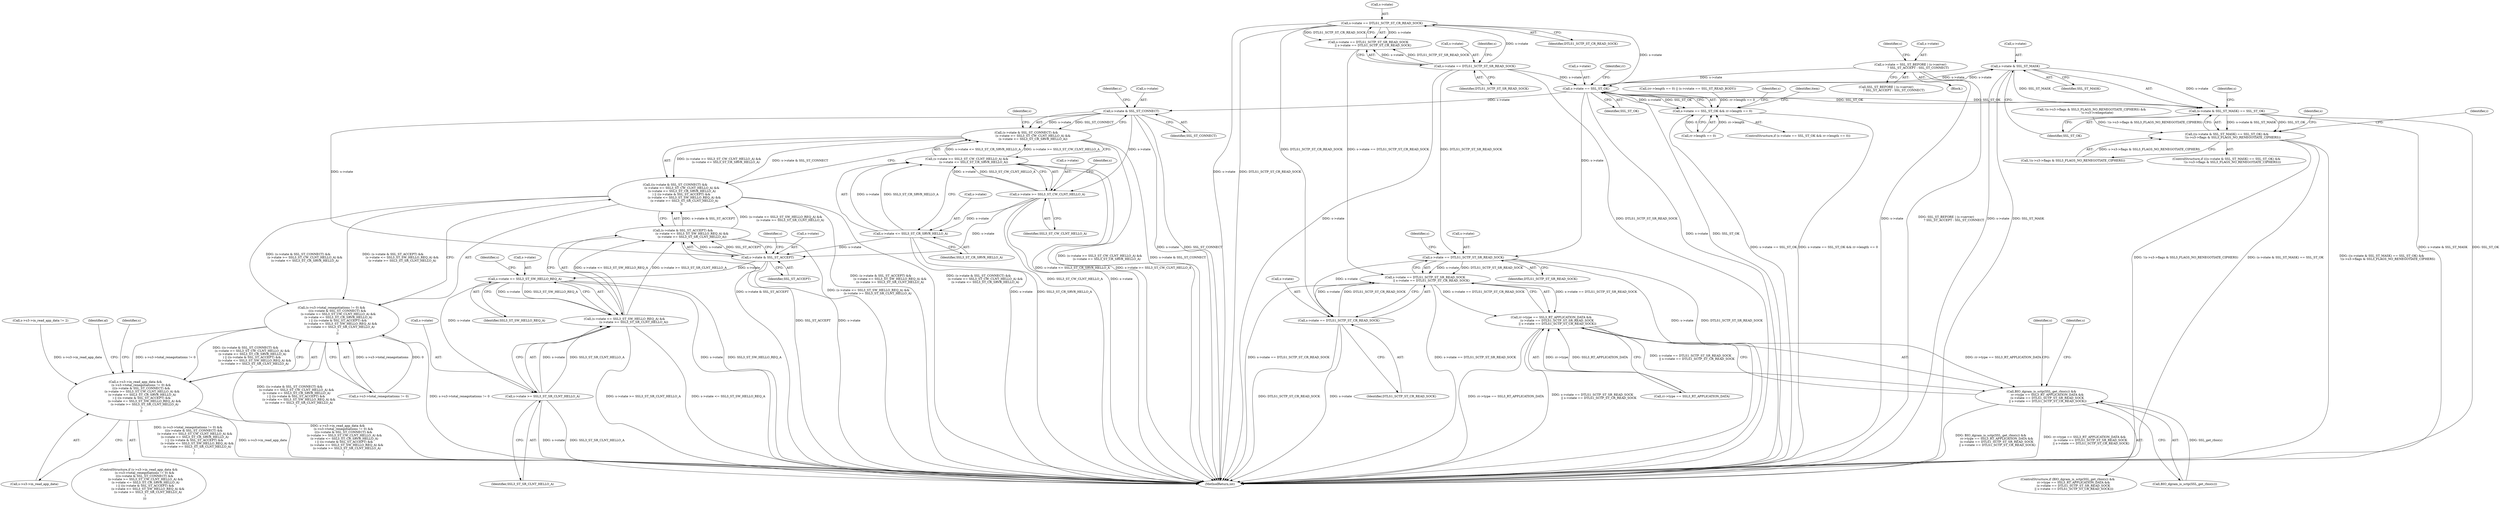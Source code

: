 digraph "0_openssl_e9bbefbf0f24c57645e7ad6a5a71ae649d18ac8e@pointer" {
"1001608" [label="(Call,s->state & SSL_ST_MASK)"];
"1000297" [label="(Call,s->state == SSL_ST_OK)"];
"1000247" [label="(Call,s->state == DTLS1_SCTP_ST_CR_READ_SOCK)"];
"1000242" [label="(Call,s->state == DTLS1_SCTP_ST_SR_READ_SOCK)"];
"1001623" [label="(Call,s->state = SSL_ST_BEFORE | (s->server)\n                ? SSL_ST_ACCEPT : SSL_ST_CONNECT)"];
"1001608" [label="(Call,s->state & SSL_ST_MASK)"];
"1001607" [label="(Call,(s->state & SSL_ST_MASK) == SSL_ST_OK)"];
"1000296" [label="(Call,s->state == SSL_ST_OK && rr->length == 0)"];
"1000601" [label="(Call,s->state == DTLS1_SCTP_ST_SR_READ_SOCK)"];
"1000600" [label="(Call,s->state == DTLS1_SCTP_ST_SR_READ_SOCK\n             || s->state == DTLS1_SCTP_ST_CR_READ_SOCK)"];
"1000594" [label="(Call,rr->type == SSL3_RT_APPLICATION_DATA &&\n            (s->state == DTLS1_SCTP_ST_SR_READ_SOCK\n             || s->state == DTLS1_SCTP_ST_CR_READ_SOCK))"];
"1000590" [label="(Call,BIO_dgram_is_sctp(SSL_get_rbio(s)) &&\n            rr->type == SSL3_RT_APPLICATION_DATA &&\n            (s->state == DTLS1_SCTP_ST_SR_READ_SOCK\n             || s->state == DTLS1_SCTP_ST_CR_READ_SOCK))"];
"1000606" [label="(Call,s->state == DTLS1_SCTP_ST_CR_READ_SOCK)"];
"1001606" [label="(Call,((s->state & SSL_ST_MASK) == SSL_ST_OK) &&\n            !(s->s3->flags & SSL3_FLAGS_NO_RENEGOTIATE_CIPHERS))"];
"1001757" [label="(Call,s->state & SSL_ST_CONNECT)"];
"1001756" [label="(Call,(s->state & SSL_ST_CONNECT) &&\n              (s->state >= SSL3_ST_CW_CLNT_HELLO_A) &&\n              (s->state <= SSL3_ST_CR_SRVR_HELLO_A))"];
"1001755" [label="(Call,((s->state & SSL_ST_CONNECT) &&\n              (s->state >= SSL3_ST_CW_CLNT_HELLO_A) &&\n              (s->state <= SSL3_ST_CR_SRVR_HELLO_A)\n             ) || ((s->state & SSL_ST_ACCEPT) &&\n                   (s->state <= SSL3_ST_SW_HELLO_REQ_A) &&\n                   (s->state >= SSL3_ST_SR_CLNT_HELLO_A)\n             ))"];
"1001747" [label="(Call,(s->s3->total_renegotiations != 0) &&\n            (((s->state & SSL_ST_CONNECT) &&\n              (s->state >= SSL3_ST_CW_CLNT_HELLO_A) &&\n              (s->state <= SSL3_ST_CR_SRVR_HELLO_A)\n             ) || ((s->state & SSL_ST_ACCEPT) &&\n                   (s->state <= SSL3_ST_SW_HELLO_REQ_A) &&\n                   (s->state >= SSL3_ST_SR_CLNT_HELLO_A)\n             )\n            ))"];
"1001741" [label="(Call,s->s3->in_read_app_data &&\n            (s->s3->total_renegotiations != 0) &&\n            (((s->state & SSL_ST_CONNECT) &&\n              (s->state >= SSL3_ST_CW_CLNT_HELLO_A) &&\n              (s->state <= SSL3_ST_CR_SRVR_HELLO_A)\n             ) || ((s->state & SSL_ST_ACCEPT) &&\n                   (s->state <= SSL3_ST_SW_HELLO_REQ_A) &&\n                   (s->state >= SSL3_ST_SR_CLNT_HELLO_A)\n             )\n            ))"];
"1001763" [label="(Call,s->state >= SSL3_ST_CW_CLNT_HELLO_A)"];
"1001762" [label="(Call,(s->state >= SSL3_ST_CW_CLNT_HELLO_A) &&\n              (s->state <= SSL3_ST_CR_SRVR_HELLO_A))"];
"1001768" [label="(Call,s->state <= SSL3_ST_CR_SRVR_HELLO_A)"];
"1001774" [label="(Call,s->state & SSL_ST_ACCEPT)"];
"1001773" [label="(Call,(s->state & SSL_ST_ACCEPT) &&\n                   (s->state <= SSL3_ST_SW_HELLO_REQ_A) &&\n                   (s->state >= SSL3_ST_SR_CLNT_HELLO_A))"];
"1001780" [label="(Call,s->state <= SSL3_ST_SW_HELLO_REQ_A)"];
"1001779" [label="(Call,(s->state <= SSL3_ST_SW_HELLO_REQ_A) &&\n                   (s->state >= SSL3_ST_SR_CLNT_HELLO_A))"];
"1001785" [label="(Call,s->state >= SSL3_ST_SR_CLNT_HELLO_A)"];
"1000249" [label="(Identifier,s)"];
"1001782" [label="(Identifier,s)"];
"1000243" [label="(Call,s->state)"];
"1001757" [label="(Call,s->state & SSL_ST_CONNECT)"];
"1000298" [label="(Call,s->state)"];
"1000295" [label="(ControlStructure,if (s->state == SSL_ST_OK && rr->length == 0))"];
"1000595" [label="(Call,rr->type == SSL3_RT_APPLICATION_DATA)"];
"1001747" [label="(Call,(s->s3->total_renegotiations != 0) &&\n            (((s->state & SSL_ST_CONNECT) &&\n              (s->state >= SSL3_ST_CW_CLNT_HELLO_A) &&\n              (s->state <= SSL3_ST_CR_SRVR_HELLO_A)\n             ) || ((s->state & SSL_ST_ACCEPT) &&\n                   (s->state <= SSL3_ST_SW_HELLO_REQ_A) &&\n                   (s->state >= SSL3_ST_SR_CLNT_HELLO_A)\n             )\n            ))"];
"1000590" [label="(Call,BIO_dgram_is_sctp(SSL_get_rbio(s)) &&\n            rr->type == SSL3_RT_APPLICATION_DATA &&\n            (s->state == DTLS1_SCTP_ST_SR_READ_SOCK\n             || s->state == DTLS1_SCTP_ST_CR_READ_SOCK))"];
"1001786" [label="(Call,s->state)"];
"1000363" [label="(Call,(rr->length == 0) || (s->rstate == SSL_ST_READ_BODY))"];
"1000304" [label="(Identifier,rr)"];
"1000958" [label="(Call,!(s->s3->flags & SSL3_FLAGS_NO_RENEGOTIATE_CIPHERS) &&\n            !s->s3->renegotiate)"];
"1001785" [label="(Call,s->state >= SSL3_ST_SR_CLNT_HELLO_A)"];
"1001772" [label="(Identifier,SSL3_ST_CR_SRVR_HELLO_A)"];
"1001623" [label="(Call,s->state = SSL_ST_BEFORE | (s->server)\n                ? SSL_ST_ACCEPT : SSL_ST_CONNECT)"];
"1001625" [label="(Identifier,s)"];
"1000594" [label="(Call,rr->type == SSL3_RT_APPLICATION_DATA &&\n            (s->state == DTLS1_SCTP_ST_SR_READ_SOCK\n             || s->state == DTLS1_SCTP_ST_CR_READ_SOCK))"];
"1001780" [label="(Call,s->state <= SSL3_ST_SW_HELLO_REQ_A)"];
"1001769" [label="(Call,s->state)"];
"1000601" [label="(Call,s->state == DTLS1_SCTP_ST_SR_READ_SOCK)"];
"1000608" [label="(Identifier,s)"];
"1001784" [label="(Identifier,SSL3_ST_SW_HELLO_REQ_A)"];
"1000614" [label="(Identifier,s)"];
"1000591" [label="(Call,BIO_dgram_is_sctp(SSL_get_rbio(s)))"];
"1001778" [label="(Identifier,SSL_ST_ACCEPT)"];
"1000605" [label="(Identifier,DTLS1_SCTP_ST_SR_READ_SOCK)"];
"1000302" [label="(Call,rr->length == 0)"];
"1000359" [label="(Identifier,s)"];
"1001781" [label="(Call,s->state)"];
"1000297" [label="(Call,s->state == SSL_ST_OK)"];
"1001606" [label="(Call,((s->state & SSL_ST_MASK) == SSL_ST_OK) &&\n            !(s->s3->flags & SSL3_FLAGS_NO_RENEGOTIATE_CIPHERS))"];
"1001608" [label="(Call,s->state & SSL_ST_MASK)"];
"1001775" [label="(Call,s->state)"];
"1001613" [label="(Identifier,SSL_ST_OK)"];
"1001776" [label="(Identifier,s)"];
"1001756" [label="(Call,(s->state & SSL_ST_CONNECT) &&\n              (s->state >= SSL3_ST_CW_CLNT_HELLO_A) &&\n              (s->state <= SSL3_ST_CR_SRVR_HELLO_A))"];
"1001609" [label="(Call,s->state)"];
"1000246" [label="(Identifier,DTLS1_SCTP_ST_SR_READ_SOCK)"];
"1000607" [label="(Call,s->state)"];
"1001614" [label="(Call,!(s->s3->flags & SSL3_FLAGS_NO_RENEGOTIATE_CIPHERS))"];
"1000589" [label="(ControlStructure,if (BIO_dgram_is_sctp(SSL_get_rbio(s)) &&\n            rr->type == SSL3_RT_APPLICATION_DATA &&\n            (s->state == DTLS1_SCTP_ST_SR_READ_SOCK\n             || s->state == DTLS1_SCTP_ST_CR_READ_SOCK)))"];
"1001755" [label="(Call,((s->state & SSL_ST_CONNECT) &&\n              (s->state >= SSL3_ST_CW_CLNT_HELLO_A) &&\n              (s->state <= SSL3_ST_CR_SRVR_HELLO_A)\n             ) || ((s->state & SSL_ST_ACCEPT) &&\n                   (s->state <= SSL3_ST_SW_HELLO_REQ_A) &&\n                   (s->state >= SSL3_ST_SR_CLNT_HELLO_A)\n             ))"];
"1001758" [label="(Call,s->state)"];
"1001622" [label="(Block,)"];
"1001742" [label="(Call,s->s3->in_read_app_data)"];
"1001804" [label="(Identifier,al)"];
"1001794" [label="(Identifier,s)"];
"1001819" [label="(MethodReturn,int)"];
"1001768" [label="(Call,s->state <= SSL3_ST_CR_SRVR_HELLO_A)"];
"1001637" [label="(Identifier,s)"];
"1001767" [label="(Identifier,SSL3_ST_CW_CLNT_HELLO_A)"];
"1000627" [label="(Identifier,s)"];
"1001624" [label="(Call,s->state)"];
"1000241" [label="(Call,s->state == DTLS1_SCTP_ST_SR_READ_SOCK\n          || s->state == DTLS1_SCTP_ST_CR_READ_SOCK)"];
"1000310" [label="(Identifier,item)"];
"1001605" [label="(ControlStructure,if (((s->state & SSL_ST_MASK) == SSL_ST_OK) &&\n            !(s->s3->flags & SSL3_FLAGS_NO_RENEGOTIATE_CIPHERS)))"];
"1001770" [label="(Identifier,s)"];
"1000252" [label="(Call,s->s3->in_read_app_data != 2)"];
"1001618" [label="(Identifier,s)"];
"1000296" [label="(Call,s->state == SSL_ST_OK && rr->length == 0)"];
"1000248" [label="(Call,s->state)"];
"1001627" [label="(Call,SSL_ST_BEFORE | (s->server)\n                ? SSL_ST_ACCEPT : SSL_ST_CONNECT)"];
"1001607" [label="(Call,(s->state & SSL_ST_MASK) == SSL_ST_OK)"];
"1001787" [label="(Identifier,s)"];
"1000247" [label="(Call,s->state == DTLS1_SCTP_ST_CR_READ_SOCK)"];
"1001773" [label="(Call,(s->state & SSL_ST_ACCEPT) &&\n                   (s->state <= SSL3_ST_SW_HELLO_REQ_A) &&\n                   (s->state >= SSL3_ST_SR_CLNT_HELLO_A))"];
"1000600" [label="(Call,s->state == DTLS1_SCTP_ST_SR_READ_SOCK\n             || s->state == DTLS1_SCTP_ST_CR_READ_SOCK)"];
"1001764" [label="(Call,s->state)"];
"1001774" [label="(Call,s->state & SSL_ST_ACCEPT)"];
"1001761" [label="(Identifier,SSL_ST_CONNECT)"];
"1000242" [label="(Call,s->state == DTLS1_SCTP_ST_SR_READ_SOCK)"];
"1000602" [label="(Call,s->state)"];
"1001748" [label="(Call,s->s3->total_renegotiations != 0)"];
"1000251" [label="(Identifier,DTLS1_SCTP_ST_CR_READ_SOCK)"];
"1001740" [label="(ControlStructure,if (s->s3->in_read_app_data &&\n            (s->s3->total_renegotiations != 0) &&\n            (((s->state & SSL_ST_CONNECT) &&\n              (s->state >= SSL3_ST_CW_CLNT_HELLO_A) &&\n              (s->state <= SSL3_ST_CR_SRVR_HELLO_A)\n             ) || ((s->state & SSL_ST_ACCEPT) &&\n                   (s->state <= SSL3_ST_SW_HELLO_REQ_A) &&\n                   (s->state >= SSL3_ST_SR_CLNT_HELLO_A)\n             )\n            )))"];
"1001765" [label="(Identifier,s)"];
"1001763" [label="(Call,s->state >= SSL3_ST_CW_CLNT_HELLO_A)"];
"1000301" [label="(Identifier,SSL_ST_OK)"];
"1001779" [label="(Call,(s->state <= SSL3_ST_SW_HELLO_REQ_A) &&\n                   (s->state >= SSL3_ST_SR_CLNT_HELLO_A))"];
"1000610" [label="(Identifier,DTLS1_SCTP_ST_CR_READ_SOCK)"];
"1001762" [label="(Call,(s->state >= SSL3_ST_CW_CLNT_HELLO_A) &&\n              (s->state <= SSL3_ST_CR_SRVR_HELLO_A))"];
"1001789" [label="(Identifier,SSL3_ST_SR_CLNT_HELLO_A)"];
"1001612" [label="(Identifier,SSL_ST_MASK)"];
"1001741" [label="(Call,s->s3->in_read_app_data &&\n            (s->s3->total_renegotiations != 0) &&\n            (((s->state & SSL_ST_CONNECT) &&\n              (s->state >= SSL3_ST_CW_CLNT_HELLO_A) &&\n              (s->state <= SSL3_ST_CR_SRVR_HELLO_A)\n             ) || ((s->state & SSL_ST_ACCEPT) &&\n                   (s->state <= SSL3_ST_SW_HELLO_REQ_A) &&\n                   (s->state >= SSL3_ST_SR_CLNT_HELLO_A)\n             )\n            ))"];
"1000606" [label="(Call,s->state == DTLS1_SCTP_ST_CR_READ_SOCK)"];
"1001646" [label="(Identifier,i)"];
"1001608" -> "1001607"  [label="AST: "];
"1001608" -> "1001612"  [label="CFG: "];
"1001609" -> "1001608"  [label="AST: "];
"1001612" -> "1001608"  [label="AST: "];
"1001613" -> "1001608"  [label="CFG: "];
"1001608" -> "1001819"  [label="DDG: SSL_ST_MASK"];
"1001608" -> "1001819"  [label="DDG: s->state"];
"1001608" -> "1000297"  [label="DDG: s->state"];
"1001608" -> "1001607"  [label="DDG: s->state"];
"1001608" -> "1001607"  [label="DDG: SSL_ST_MASK"];
"1000297" -> "1001608"  [label="DDG: s->state"];
"1000297" -> "1000296"  [label="AST: "];
"1000297" -> "1000301"  [label="CFG: "];
"1000298" -> "1000297"  [label="AST: "];
"1000301" -> "1000297"  [label="AST: "];
"1000304" -> "1000297"  [label="CFG: "];
"1000296" -> "1000297"  [label="CFG: "];
"1000297" -> "1001819"  [label="DDG: s->state"];
"1000297" -> "1001819"  [label="DDG: SSL_ST_OK"];
"1000297" -> "1000296"  [label="DDG: s->state"];
"1000297" -> "1000296"  [label="DDG: SSL_ST_OK"];
"1000247" -> "1000297"  [label="DDG: s->state"];
"1000242" -> "1000297"  [label="DDG: s->state"];
"1001623" -> "1000297"  [label="DDG: s->state"];
"1001607" -> "1000297"  [label="DDG: SSL_ST_OK"];
"1000297" -> "1000601"  [label="DDG: s->state"];
"1000297" -> "1001607"  [label="DDG: SSL_ST_OK"];
"1000297" -> "1001757"  [label="DDG: s->state"];
"1000247" -> "1000241"  [label="AST: "];
"1000247" -> "1000251"  [label="CFG: "];
"1000248" -> "1000247"  [label="AST: "];
"1000251" -> "1000247"  [label="AST: "];
"1000241" -> "1000247"  [label="CFG: "];
"1000247" -> "1001819"  [label="DDG: s->state"];
"1000247" -> "1001819"  [label="DDG: DTLS1_SCTP_ST_CR_READ_SOCK"];
"1000247" -> "1000241"  [label="DDG: s->state"];
"1000247" -> "1000241"  [label="DDG: DTLS1_SCTP_ST_CR_READ_SOCK"];
"1000242" -> "1000247"  [label="DDG: s->state"];
"1000247" -> "1000606"  [label="DDG: DTLS1_SCTP_ST_CR_READ_SOCK"];
"1000242" -> "1000241"  [label="AST: "];
"1000242" -> "1000246"  [label="CFG: "];
"1000243" -> "1000242"  [label="AST: "];
"1000246" -> "1000242"  [label="AST: "];
"1000249" -> "1000242"  [label="CFG: "];
"1000241" -> "1000242"  [label="CFG: "];
"1000242" -> "1001819"  [label="DDG: DTLS1_SCTP_ST_SR_READ_SOCK"];
"1000242" -> "1001819"  [label="DDG: s->state"];
"1000242" -> "1000241"  [label="DDG: s->state"];
"1000242" -> "1000241"  [label="DDG: DTLS1_SCTP_ST_SR_READ_SOCK"];
"1000242" -> "1000601"  [label="DDG: DTLS1_SCTP_ST_SR_READ_SOCK"];
"1001623" -> "1001622"  [label="AST: "];
"1001623" -> "1001627"  [label="CFG: "];
"1001624" -> "1001623"  [label="AST: "];
"1001627" -> "1001623"  [label="AST: "];
"1001637" -> "1001623"  [label="CFG: "];
"1001623" -> "1001819"  [label="DDG: s->state"];
"1001623" -> "1001819"  [label="DDG: SSL_ST_BEFORE | (s->server)\n                ? SSL_ST_ACCEPT : SSL_ST_CONNECT"];
"1001607" -> "1001606"  [label="AST: "];
"1001607" -> "1001613"  [label="CFG: "];
"1001613" -> "1001607"  [label="AST: "];
"1001618" -> "1001607"  [label="CFG: "];
"1001606" -> "1001607"  [label="CFG: "];
"1001607" -> "1001819"  [label="DDG: s->state & SSL_ST_MASK"];
"1001607" -> "1001819"  [label="DDG: SSL_ST_OK"];
"1001607" -> "1001606"  [label="DDG: s->state & SSL_ST_MASK"];
"1001607" -> "1001606"  [label="DDG: SSL_ST_OK"];
"1000296" -> "1000295"  [label="AST: "];
"1000296" -> "1000302"  [label="CFG: "];
"1000302" -> "1000296"  [label="AST: "];
"1000310" -> "1000296"  [label="CFG: "];
"1000359" -> "1000296"  [label="CFG: "];
"1000296" -> "1001819"  [label="DDG: s->state == SSL_ST_OK && rr->length == 0"];
"1000296" -> "1001819"  [label="DDG: s->state == SSL_ST_OK"];
"1000363" -> "1000296"  [label="DDG: rr->length == 0"];
"1000302" -> "1000296"  [label="DDG: rr->length"];
"1000302" -> "1000296"  [label="DDG: 0"];
"1000601" -> "1000600"  [label="AST: "];
"1000601" -> "1000605"  [label="CFG: "];
"1000602" -> "1000601"  [label="AST: "];
"1000605" -> "1000601"  [label="AST: "];
"1000608" -> "1000601"  [label="CFG: "];
"1000600" -> "1000601"  [label="CFG: "];
"1000601" -> "1001819"  [label="DDG: s->state"];
"1000601" -> "1001819"  [label="DDG: DTLS1_SCTP_ST_SR_READ_SOCK"];
"1000601" -> "1000600"  [label="DDG: s->state"];
"1000601" -> "1000600"  [label="DDG: DTLS1_SCTP_ST_SR_READ_SOCK"];
"1000601" -> "1000606"  [label="DDG: s->state"];
"1000600" -> "1000594"  [label="AST: "];
"1000600" -> "1000606"  [label="CFG: "];
"1000606" -> "1000600"  [label="AST: "];
"1000594" -> "1000600"  [label="CFG: "];
"1000600" -> "1001819"  [label="DDG: s->state == DTLS1_SCTP_ST_CR_READ_SOCK"];
"1000600" -> "1001819"  [label="DDG: s->state == DTLS1_SCTP_ST_SR_READ_SOCK"];
"1000600" -> "1000594"  [label="DDG: s->state == DTLS1_SCTP_ST_SR_READ_SOCK"];
"1000600" -> "1000594"  [label="DDG: s->state == DTLS1_SCTP_ST_CR_READ_SOCK"];
"1000606" -> "1000600"  [label="DDG: s->state"];
"1000606" -> "1000600"  [label="DDG: DTLS1_SCTP_ST_CR_READ_SOCK"];
"1000241" -> "1000600"  [label="DDG: s->state == DTLS1_SCTP_ST_CR_READ_SOCK"];
"1000594" -> "1000590"  [label="AST: "];
"1000594" -> "1000595"  [label="CFG: "];
"1000595" -> "1000594"  [label="AST: "];
"1000590" -> "1000594"  [label="CFG: "];
"1000594" -> "1001819"  [label="DDG: rr->type == SSL3_RT_APPLICATION_DATA"];
"1000594" -> "1001819"  [label="DDG: s->state == DTLS1_SCTP_ST_SR_READ_SOCK\n             || s->state == DTLS1_SCTP_ST_CR_READ_SOCK"];
"1000594" -> "1000590"  [label="DDG: rr->type == SSL3_RT_APPLICATION_DATA"];
"1000594" -> "1000590"  [label="DDG: s->state == DTLS1_SCTP_ST_SR_READ_SOCK\n             || s->state == DTLS1_SCTP_ST_CR_READ_SOCK"];
"1000595" -> "1000594"  [label="DDG: rr->type"];
"1000595" -> "1000594"  [label="DDG: SSL3_RT_APPLICATION_DATA"];
"1000590" -> "1000589"  [label="AST: "];
"1000590" -> "1000591"  [label="CFG: "];
"1000591" -> "1000590"  [label="AST: "];
"1000614" -> "1000590"  [label="CFG: "];
"1000627" -> "1000590"  [label="CFG: "];
"1000590" -> "1001819"  [label="DDG: BIO_dgram_is_sctp(SSL_get_rbio(s)) &&\n            rr->type == SSL3_RT_APPLICATION_DATA &&\n            (s->state == DTLS1_SCTP_ST_SR_READ_SOCK\n             || s->state == DTLS1_SCTP_ST_CR_READ_SOCK)"];
"1000590" -> "1001819"  [label="DDG: rr->type == SSL3_RT_APPLICATION_DATA &&\n            (s->state == DTLS1_SCTP_ST_SR_READ_SOCK\n             || s->state == DTLS1_SCTP_ST_CR_READ_SOCK)"];
"1000591" -> "1000590"  [label="DDG: SSL_get_rbio(s)"];
"1000606" -> "1000610"  [label="CFG: "];
"1000607" -> "1000606"  [label="AST: "];
"1000610" -> "1000606"  [label="AST: "];
"1000606" -> "1001819"  [label="DDG: s->state"];
"1000606" -> "1001819"  [label="DDG: DTLS1_SCTP_ST_CR_READ_SOCK"];
"1001606" -> "1001605"  [label="AST: "];
"1001606" -> "1001614"  [label="CFG: "];
"1001614" -> "1001606"  [label="AST: "];
"1001625" -> "1001606"  [label="CFG: "];
"1001646" -> "1001606"  [label="CFG: "];
"1001606" -> "1001819"  [label="DDG: (s->state & SSL_ST_MASK) == SSL_ST_OK"];
"1001606" -> "1001819"  [label="DDG: ((s->state & SSL_ST_MASK) == SSL_ST_OK) &&\n            !(s->s3->flags & SSL3_FLAGS_NO_RENEGOTIATE_CIPHERS)"];
"1001606" -> "1001819"  [label="DDG: !(s->s3->flags & SSL3_FLAGS_NO_RENEGOTIATE_CIPHERS)"];
"1001614" -> "1001606"  [label="DDG: s->s3->flags & SSL3_FLAGS_NO_RENEGOTIATE_CIPHERS"];
"1000958" -> "1001606"  [label="DDG: !(s->s3->flags & SSL3_FLAGS_NO_RENEGOTIATE_CIPHERS)"];
"1001757" -> "1001756"  [label="AST: "];
"1001757" -> "1001761"  [label="CFG: "];
"1001758" -> "1001757"  [label="AST: "];
"1001761" -> "1001757"  [label="AST: "];
"1001765" -> "1001757"  [label="CFG: "];
"1001756" -> "1001757"  [label="CFG: "];
"1001757" -> "1001819"  [label="DDG: s->state"];
"1001757" -> "1001819"  [label="DDG: SSL_ST_CONNECT"];
"1001757" -> "1001756"  [label="DDG: s->state"];
"1001757" -> "1001756"  [label="DDG: SSL_ST_CONNECT"];
"1001757" -> "1001763"  [label="DDG: s->state"];
"1001757" -> "1001774"  [label="DDG: s->state"];
"1001756" -> "1001755"  [label="AST: "];
"1001756" -> "1001762"  [label="CFG: "];
"1001762" -> "1001756"  [label="AST: "];
"1001776" -> "1001756"  [label="CFG: "];
"1001755" -> "1001756"  [label="CFG: "];
"1001756" -> "1001819"  [label="DDG: (s->state >= SSL3_ST_CW_CLNT_HELLO_A) &&\n              (s->state <= SSL3_ST_CR_SRVR_HELLO_A)"];
"1001756" -> "1001819"  [label="DDG: s->state & SSL_ST_CONNECT"];
"1001756" -> "1001755"  [label="DDG: s->state & SSL_ST_CONNECT"];
"1001756" -> "1001755"  [label="DDG: (s->state >= SSL3_ST_CW_CLNT_HELLO_A) &&\n              (s->state <= SSL3_ST_CR_SRVR_HELLO_A)"];
"1001762" -> "1001756"  [label="DDG: s->state >= SSL3_ST_CW_CLNT_HELLO_A"];
"1001762" -> "1001756"  [label="DDG: s->state <= SSL3_ST_CR_SRVR_HELLO_A"];
"1001755" -> "1001747"  [label="AST: "];
"1001755" -> "1001773"  [label="CFG: "];
"1001773" -> "1001755"  [label="AST: "];
"1001747" -> "1001755"  [label="CFG: "];
"1001755" -> "1001819"  [label="DDG: (s->state & SSL_ST_CONNECT) &&\n              (s->state >= SSL3_ST_CW_CLNT_HELLO_A) &&\n              (s->state <= SSL3_ST_CR_SRVR_HELLO_A)"];
"1001755" -> "1001819"  [label="DDG: (s->state & SSL_ST_ACCEPT) &&\n                   (s->state <= SSL3_ST_SW_HELLO_REQ_A) &&\n                   (s->state >= SSL3_ST_SR_CLNT_HELLO_A)"];
"1001755" -> "1001747"  [label="DDG: (s->state & SSL_ST_CONNECT) &&\n              (s->state >= SSL3_ST_CW_CLNT_HELLO_A) &&\n              (s->state <= SSL3_ST_CR_SRVR_HELLO_A)"];
"1001755" -> "1001747"  [label="DDG: (s->state & SSL_ST_ACCEPT) &&\n                   (s->state <= SSL3_ST_SW_HELLO_REQ_A) &&\n                   (s->state >= SSL3_ST_SR_CLNT_HELLO_A)"];
"1001773" -> "1001755"  [label="DDG: s->state & SSL_ST_ACCEPT"];
"1001773" -> "1001755"  [label="DDG: (s->state <= SSL3_ST_SW_HELLO_REQ_A) &&\n                   (s->state >= SSL3_ST_SR_CLNT_HELLO_A)"];
"1001747" -> "1001741"  [label="AST: "];
"1001747" -> "1001748"  [label="CFG: "];
"1001748" -> "1001747"  [label="AST: "];
"1001741" -> "1001747"  [label="CFG: "];
"1001747" -> "1001819"  [label="DDG: ((s->state & SSL_ST_CONNECT) &&\n              (s->state >= SSL3_ST_CW_CLNT_HELLO_A) &&\n              (s->state <= SSL3_ST_CR_SRVR_HELLO_A)\n             ) || ((s->state & SSL_ST_ACCEPT) &&\n                   (s->state <= SSL3_ST_SW_HELLO_REQ_A) &&\n                   (s->state >= SSL3_ST_SR_CLNT_HELLO_A)\n             )"];
"1001747" -> "1001819"  [label="DDG: s->s3->total_renegotiations != 0"];
"1001747" -> "1001741"  [label="DDG: s->s3->total_renegotiations != 0"];
"1001747" -> "1001741"  [label="DDG: ((s->state & SSL_ST_CONNECT) &&\n              (s->state >= SSL3_ST_CW_CLNT_HELLO_A) &&\n              (s->state <= SSL3_ST_CR_SRVR_HELLO_A)\n             ) || ((s->state & SSL_ST_ACCEPT) &&\n                   (s->state <= SSL3_ST_SW_HELLO_REQ_A) &&\n                   (s->state >= SSL3_ST_SR_CLNT_HELLO_A)\n             )"];
"1001748" -> "1001747"  [label="DDG: s->s3->total_renegotiations"];
"1001748" -> "1001747"  [label="DDG: 0"];
"1001741" -> "1001740"  [label="AST: "];
"1001741" -> "1001742"  [label="CFG: "];
"1001742" -> "1001741"  [label="AST: "];
"1001794" -> "1001741"  [label="CFG: "];
"1001804" -> "1001741"  [label="CFG: "];
"1001741" -> "1001819"  [label="DDG: (s->s3->total_renegotiations != 0) &&\n            (((s->state & SSL_ST_CONNECT) &&\n              (s->state >= SSL3_ST_CW_CLNT_HELLO_A) &&\n              (s->state <= SSL3_ST_CR_SRVR_HELLO_A)\n             ) || ((s->state & SSL_ST_ACCEPT) &&\n                   (s->state <= SSL3_ST_SW_HELLO_REQ_A) &&\n                   (s->state >= SSL3_ST_SR_CLNT_HELLO_A)\n             )\n            )"];
"1001741" -> "1001819"  [label="DDG: s->s3->in_read_app_data"];
"1001741" -> "1001819"  [label="DDG: s->s3->in_read_app_data &&\n            (s->s3->total_renegotiations != 0) &&\n            (((s->state & SSL_ST_CONNECT) &&\n              (s->state >= SSL3_ST_CW_CLNT_HELLO_A) &&\n              (s->state <= SSL3_ST_CR_SRVR_HELLO_A)\n             ) || ((s->state & SSL_ST_ACCEPT) &&\n                   (s->state <= SSL3_ST_SW_HELLO_REQ_A) &&\n                   (s->state >= SSL3_ST_SR_CLNT_HELLO_A)\n             )\n            )"];
"1000252" -> "1001741"  [label="DDG: s->s3->in_read_app_data"];
"1001763" -> "1001762"  [label="AST: "];
"1001763" -> "1001767"  [label="CFG: "];
"1001764" -> "1001763"  [label="AST: "];
"1001767" -> "1001763"  [label="AST: "];
"1001770" -> "1001763"  [label="CFG: "];
"1001762" -> "1001763"  [label="CFG: "];
"1001763" -> "1001819"  [label="DDG: s->state"];
"1001763" -> "1001819"  [label="DDG: SSL3_ST_CW_CLNT_HELLO_A"];
"1001763" -> "1001762"  [label="DDG: s->state"];
"1001763" -> "1001762"  [label="DDG: SSL3_ST_CW_CLNT_HELLO_A"];
"1001763" -> "1001768"  [label="DDG: s->state"];
"1001763" -> "1001774"  [label="DDG: s->state"];
"1001762" -> "1001768"  [label="CFG: "];
"1001768" -> "1001762"  [label="AST: "];
"1001762" -> "1001819"  [label="DDG: s->state >= SSL3_ST_CW_CLNT_HELLO_A"];
"1001762" -> "1001819"  [label="DDG: s->state <= SSL3_ST_CR_SRVR_HELLO_A"];
"1001768" -> "1001762"  [label="DDG: s->state"];
"1001768" -> "1001762"  [label="DDG: SSL3_ST_CR_SRVR_HELLO_A"];
"1001768" -> "1001772"  [label="CFG: "];
"1001769" -> "1001768"  [label="AST: "];
"1001772" -> "1001768"  [label="AST: "];
"1001768" -> "1001819"  [label="DDG: s->state"];
"1001768" -> "1001819"  [label="DDG: SSL3_ST_CR_SRVR_HELLO_A"];
"1001768" -> "1001774"  [label="DDG: s->state"];
"1001774" -> "1001773"  [label="AST: "];
"1001774" -> "1001778"  [label="CFG: "];
"1001775" -> "1001774"  [label="AST: "];
"1001778" -> "1001774"  [label="AST: "];
"1001782" -> "1001774"  [label="CFG: "];
"1001773" -> "1001774"  [label="CFG: "];
"1001774" -> "1001819"  [label="DDG: SSL_ST_ACCEPT"];
"1001774" -> "1001819"  [label="DDG: s->state"];
"1001774" -> "1001773"  [label="DDG: s->state"];
"1001774" -> "1001773"  [label="DDG: SSL_ST_ACCEPT"];
"1001774" -> "1001780"  [label="DDG: s->state"];
"1001773" -> "1001779"  [label="CFG: "];
"1001779" -> "1001773"  [label="AST: "];
"1001773" -> "1001819"  [label="DDG: (s->state <= SSL3_ST_SW_HELLO_REQ_A) &&\n                   (s->state >= SSL3_ST_SR_CLNT_HELLO_A)"];
"1001773" -> "1001819"  [label="DDG: s->state & SSL_ST_ACCEPT"];
"1001779" -> "1001773"  [label="DDG: s->state <= SSL3_ST_SW_HELLO_REQ_A"];
"1001779" -> "1001773"  [label="DDG: s->state >= SSL3_ST_SR_CLNT_HELLO_A"];
"1001780" -> "1001779"  [label="AST: "];
"1001780" -> "1001784"  [label="CFG: "];
"1001781" -> "1001780"  [label="AST: "];
"1001784" -> "1001780"  [label="AST: "];
"1001787" -> "1001780"  [label="CFG: "];
"1001779" -> "1001780"  [label="CFG: "];
"1001780" -> "1001819"  [label="DDG: s->state"];
"1001780" -> "1001819"  [label="DDG: SSL3_ST_SW_HELLO_REQ_A"];
"1001780" -> "1001779"  [label="DDG: s->state"];
"1001780" -> "1001779"  [label="DDG: SSL3_ST_SW_HELLO_REQ_A"];
"1001780" -> "1001785"  [label="DDG: s->state"];
"1001779" -> "1001785"  [label="CFG: "];
"1001785" -> "1001779"  [label="AST: "];
"1001779" -> "1001819"  [label="DDG: s->state <= SSL3_ST_SW_HELLO_REQ_A"];
"1001779" -> "1001819"  [label="DDG: s->state >= SSL3_ST_SR_CLNT_HELLO_A"];
"1001785" -> "1001779"  [label="DDG: s->state"];
"1001785" -> "1001779"  [label="DDG: SSL3_ST_SR_CLNT_HELLO_A"];
"1001785" -> "1001789"  [label="CFG: "];
"1001786" -> "1001785"  [label="AST: "];
"1001789" -> "1001785"  [label="AST: "];
"1001785" -> "1001819"  [label="DDG: s->state"];
"1001785" -> "1001819"  [label="DDG: SSL3_ST_SR_CLNT_HELLO_A"];
}
